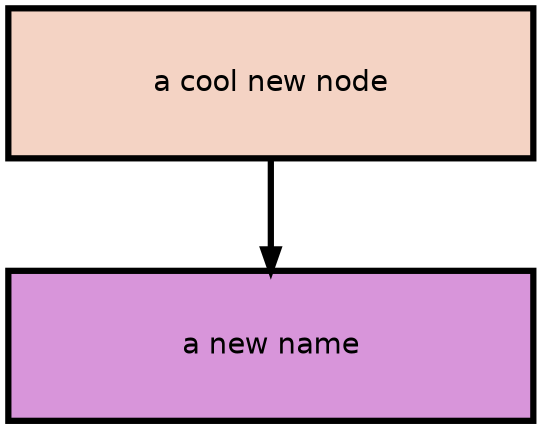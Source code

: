 digraph {

    graph [fontname = "helvetica" rankdir=TB ranksep=0.75 nodesep=0.5];
    node [fontname = "helvetica" style="filled" shape=box height=1 width=3.5 penwidth=3];
    edge [fontname = "helvetica" penwidth=3 color="#000"];

    "n0" [label="a cool new node" fillcolor="#F4D3C4" color="#000" fontcolor="#000"]
    "n1" [label="a new name" fillcolor="#D895DA" color="#000" fontcolor="#000"]

    "n0" -> "n1";

}